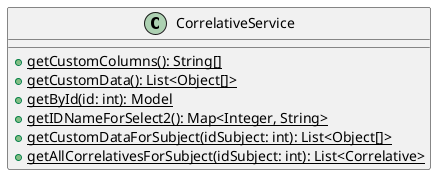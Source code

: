 @startuml

class CorrelativeService {
  + {static} getCustomColumns(): String[]
  + {static} getCustomData(): List<Object[]>
  + {static} getById(id: int): Model
  + {static} getIDNameForSelect2(): Map<Integer, String>
  + {static} getCustomDataForSubject(idSubject: int): List<Object[]>
  + {static} getAllCorrelativesForSubject(idSubject: int): List<Correlative>
}

@enduml